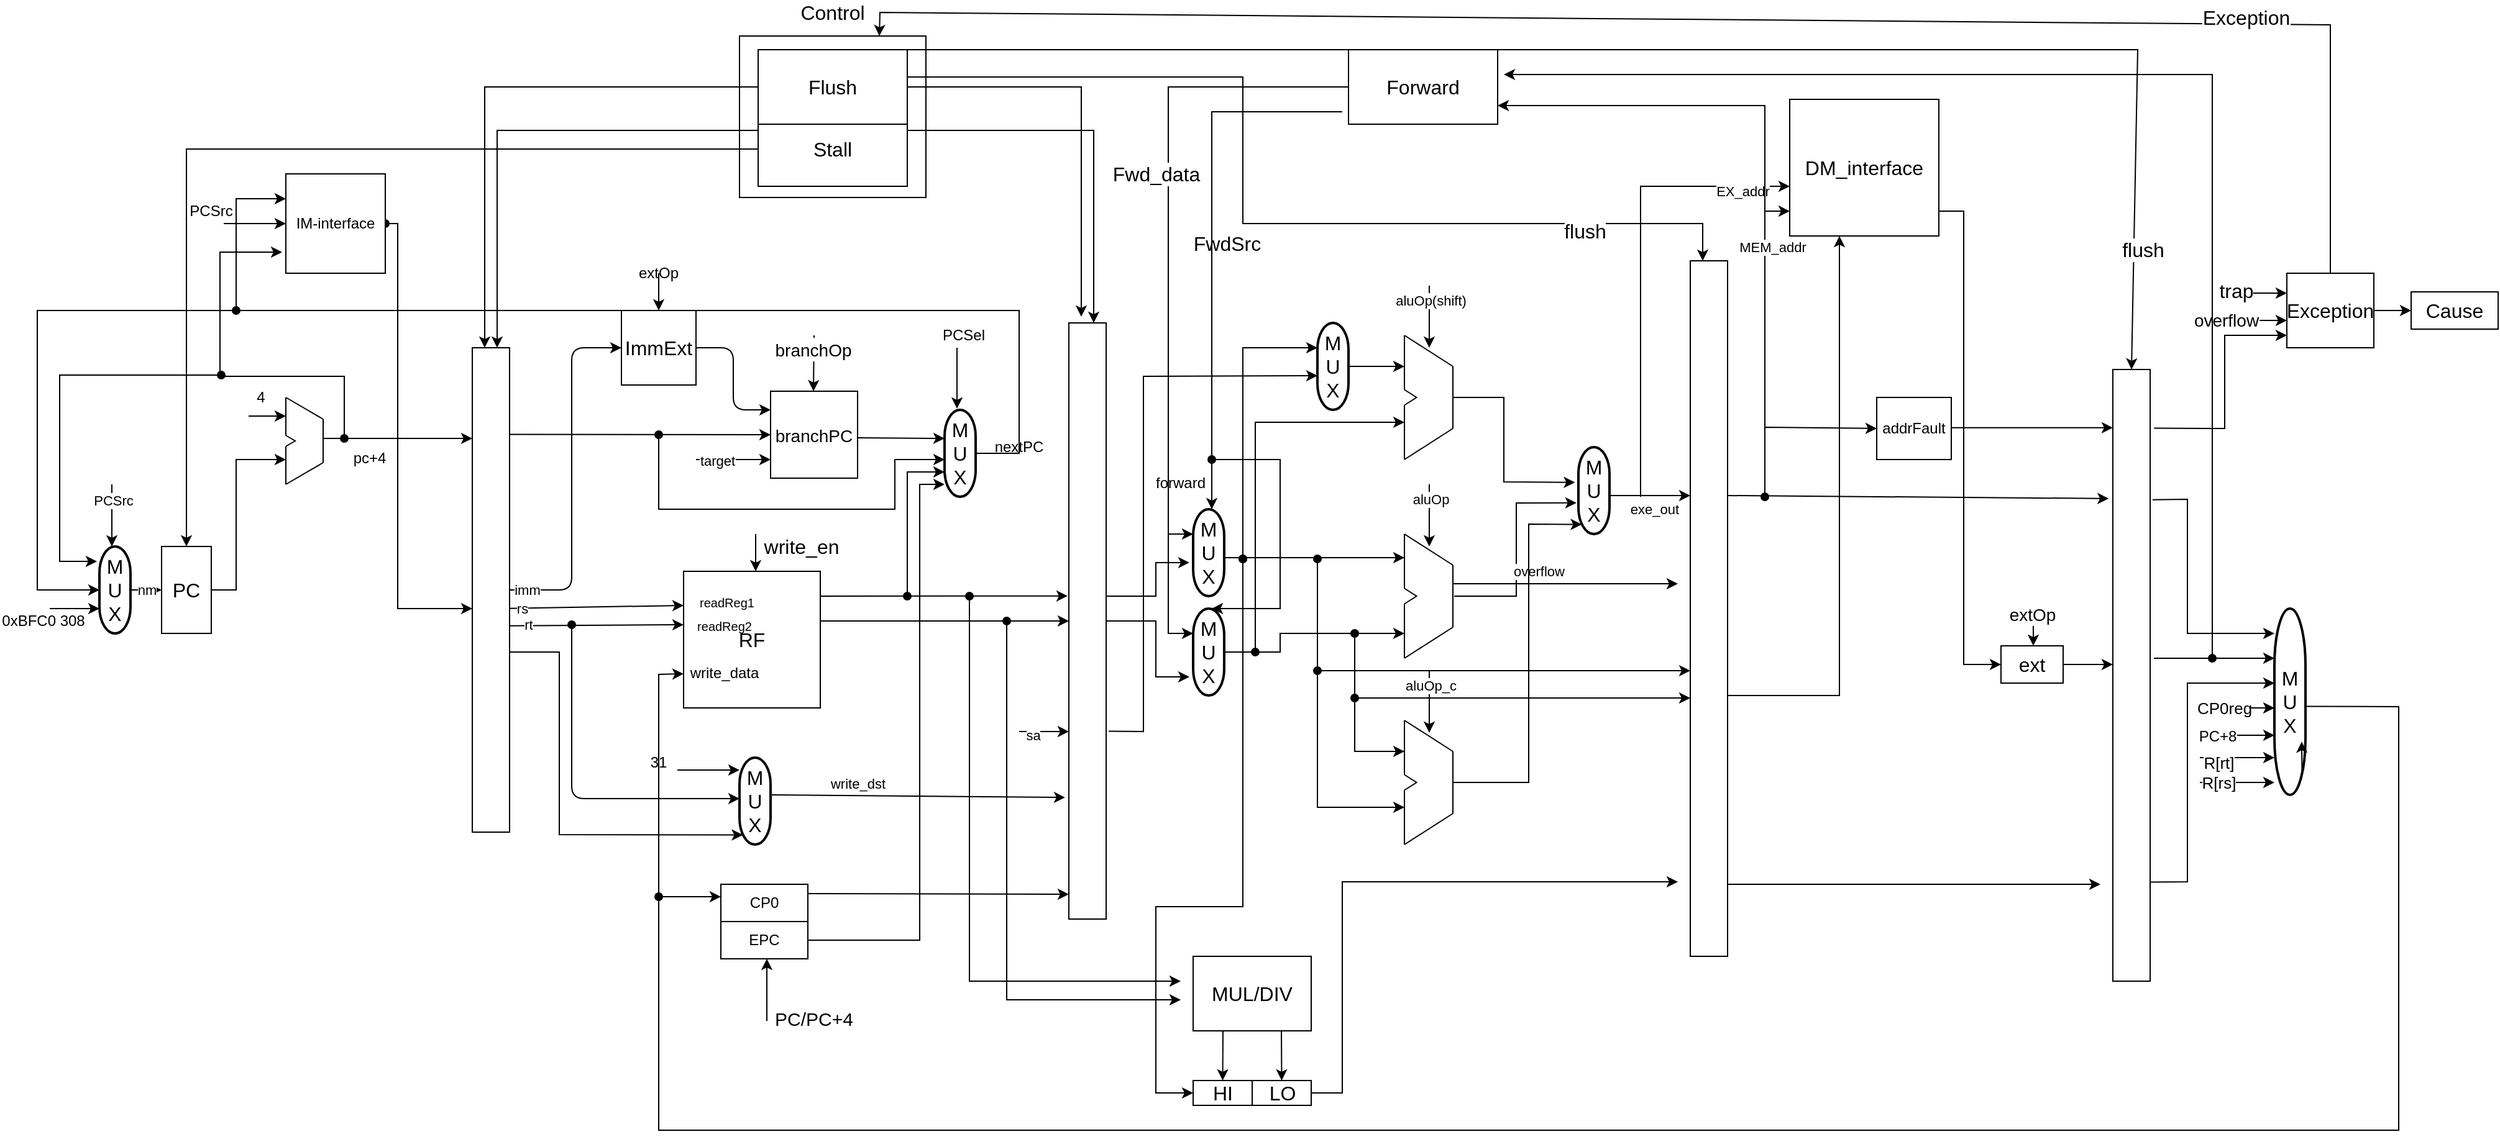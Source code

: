 <mxfile version="13.1.3" type="github"><diagram id="8vDX_a7Ci2wvqL18bH4l" name="Page-1"><mxGraphModel dx="1730" dy="1754" grid="1" gridSize="10" guides="1" tooltips="1" connect="1" arrows="1" fold="1" page="1" pageScale="1" pageWidth="1169" pageHeight="827" math="0" shadow="0"><root><mxCell id="0"/><mxCell id="1" parent="0"/><mxCell id="nXYr4h_FSG1vtac11C3X-287" value="" style="rounded=0;whiteSpace=wrap;html=1;fontSize=16;" vertex="1" parent="1"><mxGeometry x="595" y="-171" width="150" height="130" as="geometry"/></mxCell><mxCell id="nXYr4h_FSG1vtac11C3X-2" value="&lt;font style=&quot;font-size: 16px&quot;&gt;PC&lt;/font&gt;" style="rounded=0;whiteSpace=wrap;html=1;direction=south;" vertex="1" parent="1"><mxGeometry x="130" y="240" width="40" height="70" as="geometry"/></mxCell><mxCell id="nXYr4h_FSG1vtac11C3X-19" style="edgeStyle=orthogonalEdgeStyle;rounded=0;orthogonalLoop=1;jettySize=auto;html=1;exitX=1;exitY=0.5;exitDx=0;exitDy=0;startArrow=oval;startFill=1;" edge="1" parent="1" source="nXYr4h_FSG1vtac11C3X-3" target="nXYr4h_FSG1vtac11C3X-20"><mxGeometry relative="1" as="geometry"><mxPoint x="350" y="275" as="targetPoint"/><Array as="points"><mxPoint x="320" y="-20"/><mxPoint x="320" y="290"/></Array></mxGeometry></mxCell><mxCell id="nXYr4h_FSG1vtac11C3X-3" value="IM-interface" style="whiteSpace=wrap;html=1;aspect=fixed;" vertex="1" parent="1"><mxGeometry x="230" y="-60" width="80" height="80" as="geometry"/></mxCell><mxCell id="nXYr4h_FSG1vtac11C3X-13" value="" style="group" vertex="1" connectable="0" parent="1"><mxGeometry x="230" y="130" width="30" height="80" as="geometry"/></mxCell><mxCell id="nXYr4h_FSG1vtac11C3X-11" value="" style="group" vertex="1" connectable="0" parent="nXYr4h_FSG1vtac11C3X-13"><mxGeometry width="30" height="80" as="geometry"/></mxCell><mxCell id="nXYr4h_FSG1vtac11C3X-12" value="" style="group" vertex="1" connectable="0" parent="nXYr4h_FSG1vtac11C3X-11"><mxGeometry y="-10" width="30" height="70" as="geometry"/></mxCell><mxCell id="nXYr4h_FSG1vtac11C3X-5" value="" style="endArrow=none;html=1;shadow=0;" edge="1" parent="nXYr4h_FSG1vtac11C3X-12"><mxGeometry width="50" height="50" relative="1" as="geometry"><mxPoint x="30" y="52.5" as="sourcePoint"/><mxPoint x="30" y="17.5" as="targetPoint"/></mxGeometry></mxCell><mxCell id="nXYr4h_FSG1vtac11C3X-6" value="" style="endArrow=none;html=1;shadow=0;" edge="1" parent="nXYr4h_FSG1vtac11C3X-12"><mxGeometry width="50" height="50" relative="1" as="geometry"><mxPoint y="70" as="sourcePoint"/><mxPoint x="30" y="52.5" as="targetPoint"/></mxGeometry></mxCell><mxCell id="nXYr4h_FSG1vtac11C3X-7" value="" style="endArrow=none;html=1;shadow=0;" edge="1" parent="nXYr4h_FSG1vtac11C3X-12"><mxGeometry width="50" height="50" relative="1" as="geometry"><mxPoint as="sourcePoint"/><mxPoint x="30" y="17.5" as="targetPoint"/></mxGeometry></mxCell><mxCell id="nXYr4h_FSG1vtac11C3X-8" value="" style="endArrow=none;html=1;shadow=0;" edge="1" parent="nXYr4h_FSG1vtac11C3X-12"><mxGeometry width="50" height="50" relative="1" as="geometry"><mxPoint y="30.625" as="sourcePoint"/><mxPoint as="targetPoint"/></mxGeometry></mxCell><mxCell id="nXYr4h_FSG1vtac11C3X-9" value="" style="endArrow=none;html=1;shadow=0;" edge="1" parent="nXYr4h_FSG1vtac11C3X-12"><mxGeometry width="50" height="50" relative="1" as="geometry"><mxPoint y="39.375" as="sourcePoint"/><mxPoint y="70" as="targetPoint"/></mxGeometry></mxCell><mxCell id="nXYr4h_FSG1vtac11C3X-10" value="" style="endArrow=none;html=1;shadow=0;rounded=0;" edge="1" parent="nXYr4h_FSG1vtac11C3X-12"><mxGeometry width="50" height="50" relative="1" as="geometry"><mxPoint y="39.375" as="sourcePoint"/><mxPoint y="30.625" as="targetPoint"/><Array as="points"><mxPoint x="7.5" y="35"/></Array></mxGeometry></mxCell><mxCell id="nXYr4h_FSG1vtac11C3X-16" value="" style="endArrow=classic;html=1;" edge="1" parent="1"><mxGeometry width="50" height="50" relative="1" as="geometry"><mxPoint x="200" y="135" as="sourcePoint"/><mxPoint x="230" y="135" as="targetPoint"/><Array as="points"/></mxGeometry></mxCell><mxCell id="nXYr4h_FSG1vtac11C3X-18" value="4" style="text;html=1;strokeColor=none;fillColor=none;align=center;verticalAlign=middle;whiteSpace=wrap;rounded=0;" vertex="1" parent="1"><mxGeometry x="190" y="110" width="40" height="20" as="geometry"/></mxCell><mxCell id="nXYr4h_FSG1vtac11C3X-20" value="" style="rounded=0;whiteSpace=wrap;html=1;" vertex="1" parent="1"><mxGeometry x="380" y="80" width="30" height="390" as="geometry"/></mxCell><mxCell id="nXYr4h_FSG1vtac11C3X-21" value="" style="endArrow=classic;html=1;" edge="1" parent="1"><mxGeometry width="50" height="50" relative="1" as="geometry"><mxPoint x="260" y="153" as="sourcePoint"/><mxPoint x="380" y="153" as="targetPoint"/></mxGeometry></mxCell><mxCell id="nXYr4h_FSG1vtac11C3X-22" value="pc+4" style="text;html=1;align=center;verticalAlign=middle;resizable=0;points=[];autosize=1;" vertex="1" parent="1"><mxGeometry x="277" y="159" width="40" height="20" as="geometry"/></mxCell><mxCell id="nXYr4h_FSG1vtac11C3X-25" value="" style="endArrow=classic;html=1;exitX=0.5;exitY=0;exitDx=0;exitDy=0;rounded=0;" edge="1" parent="1" source="nXYr4h_FSG1vtac11C3X-2"><mxGeometry width="50" height="50" relative="1" as="geometry"><mxPoint x="180" y="220" as="sourcePoint"/><mxPoint x="230" y="170" as="targetPoint"/><Array as="points"><mxPoint x="190" y="275"/><mxPoint x="190" y="170"/></Array></mxGeometry></mxCell><mxCell id="nXYr4h_FSG1vtac11C3X-26" value="" style="endArrow=classic;html=1;rounded=0;startArrow=oval;startFill=1;" edge="1" parent="1"><mxGeometry width="50" height="50" relative="1" as="geometry"><mxPoint x="277" y="153" as="sourcePoint"/><mxPoint x="227" y="3" as="targetPoint"/><Array as="points"><mxPoint x="277" y="103"/><mxPoint x="177" y="103"/><mxPoint x="177" y="3"/></Array></mxGeometry></mxCell><mxCell id="nXYr4h_FSG1vtac11C3X-27" value="ImmExt" style="rounded=0;whiteSpace=wrap;html=1;fontSize=16;rotation=0;" vertex="1" parent="1"><mxGeometry x="500" y="50" width="60" height="60" as="geometry"/></mxCell><mxCell id="nXYr4h_FSG1vtac11C3X-28" value="" style="endArrow=classic;html=1;exitX=1;exitY=0.5;exitDx=0;exitDy=0;" edge="1" parent="1" source="nXYr4h_FSG1vtac11C3X-20"><mxGeometry width="50" height="50" relative="1" as="geometry"><mxPoint x="450" y="130" as="sourcePoint"/><mxPoint x="500" y="80" as="targetPoint"/><Array as="points"><mxPoint x="460" y="275"/><mxPoint x="460" y="80"/></Array></mxGeometry></mxCell><mxCell id="nXYr4h_FSG1vtac11C3X-30" value="imm" style="edgeLabel;html=1;align=center;verticalAlign=middle;resizable=0;points=[];" vertex="1" connectable="0" parent="nXYr4h_FSG1vtac11C3X-28"><mxGeometry x="-0.902" relative="1" as="geometry"><mxPoint as="offset"/></mxGeometry></mxCell><mxCell id="nXYr4h_FSG1vtac11C3X-31" value="" style="endArrow=classic;html=1;" edge="1" parent="1"><mxGeometry width="50" height="50" relative="1" as="geometry"><mxPoint x="530" y="20" as="sourcePoint"/><mxPoint x="530" y="50" as="targetPoint"/></mxGeometry></mxCell><mxCell id="nXYr4h_FSG1vtac11C3X-32" value="extOp" style="text;html=1;strokeColor=none;fillColor=none;align=center;verticalAlign=middle;whiteSpace=wrap;rounded=0;" vertex="1" parent="1"><mxGeometry x="510" y="10" width="40" height="20" as="geometry"/></mxCell><mxCell id="nXYr4h_FSG1vtac11C3X-46" value="" style="group" vertex="1" connectable="0" parent="1"><mxGeometry x="550" y="230" width="115" height="140" as="geometry"/></mxCell><mxCell id="nXYr4h_FSG1vtac11C3X-40" value="RF" style="whiteSpace=wrap;html=1;aspect=fixed;fontSize=16;" vertex="1" parent="nXYr4h_FSG1vtac11C3X-46"><mxGeometry y="30" width="110" height="110" as="geometry"/></mxCell><mxCell id="nXYr4h_FSG1vtac11C3X-41" value="readReg1" style="text;html=1;strokeColor=none;fillColor=none;align=center;verticalAlign=middle;whiteSpace=wrap;rounded=0;fontSize=10;" vertex="1" parent="nXYr4h_FSG1vtac11C3X-46"><mxGeometry x="10" y="50" width="50" height="10" as="geometry"/></mxCell><mxCell id="nXYr4h_FSG1vtac11C3X-42" value="&lt;div&gt;readReg2&lt;/div&gt;" style="text;html=1;strokeColor=none;fillColor=none;align=center;verticalAlign=middle;whiteSpace=wrap;rounded=0;fontSize=10;" vertex="1" parent="nXYr4h_FSG1vtac11C3X-46"><mxGeometry x="13" y="64" width="40" height="20" as="geometry"/></mxCell><mxCell id="nXYr4h_FSG1vtac11C3X-43" value="" style="endArrow=classic;html=1;shadow=0;fontSize=16;" edge="1" parent="nXYr4h_FSG1vtac11C3X-46"><mxGeometry width="50" height="50" relative="1" as="geometry"><mxPoint x="58" as="sourcePoint"/><mxPoint x="58" y="30" as="targetPoint"/></mxGeometry></mxCell><mxCell id="nXYr4h_FSG1vtac11C3X-44" value="write_en" style="text;html=1;strokeColor=none;fillColor=none;align=center;verticalAlign=middle;whiteSpace=wrap;rounded=0;fontSize=16;" vertex="1" parent="nXYr4h_FSG1vtac11C3X-46"><mxGeometry x="75" width="40" height="20" as="geometry"/></mxCell><mxCell id="nXYr4h_FSG1vtac11C3X-45" value="&lt;font style=&quot;font-size: 12px&quot;&gt;write_data&lt;/font&gt;" style="text;html=1;strokeColor=none;fillColor=none;align=center;verticalAlign=middle;whiteSpace=wrap;rounded=0;fontSize=16;" vertex="1" parent="nXYr4h_FSG1vtac11C3X-46"><mxGeometry x="13" y="100" width="40" height="20" as="geometry"/></mxCell><mxCell id="nXYr4h_FSG1vtac11C3X-48" value="" style="endArrow=classic;html=1;exitX=1;exitY=0.538;exitDx=0;exitDy=0;exitPerimeter=0;entryX=0;entryY=0.25;entryDx=0;entryDy=0;" edge="1" parent="1" source="nXYr4h_FSG1vtac11C3X-20" target="nXYr4h_FSG1vtac11C3X-40"><mxGeometry width="50" height="50" relative="1" as="geometry"><mxPoint x="500" y="330" as="sourcePoint"/><mxPoint x="550" y="280" as="targetPoint"/></mxGeometry></mxCell><mxCell id="nXYr4h_FSG1vtac11C3X-49" value="rs" style="edgeLabel;html=1;align=center;verticalAlign=middle;resizable=0;points=[];" vertex="1" connectable="0" parent="nXYr4h_FSG1vtac11C3X-48"><mxGeometry x="-0.6" y="1" relative="1" as="geometry"><mxPoint x="-17.98" y="1.64" as="offset"/></mxGeometry></mxCell><mxCell id="nXYr4h_FSG1vtac11C3X-50" value="" style="endArrow=classic;html=1;exitX=1;exitY=0.574;exitDx=0;exitDy=0;exitPerimeter=0;entryX=0;entryY=0.391;entryDx=0;entryDy=0;entryPerimeter=0;" edge="1" parent="1" source="nXYr4h_FSG1vtac11C3X-20" target="nXYr4h_FSG1vtac11C3X-40"><mxGeometry width="50" height="50" relative="1" as="geometry"><mxPoint x="410" y="300" as="sourcePoint"/><mxPoint x="550" y="300" as="targetPoint"/></mxGeometry></mxCell><mxCell id="nXYr4h_FSG1vtac11C3X-51" value="rt" style="edgeLabel;html=1;align=center;verticalAlign=middle;resizable=0;points=[];" vertex="1" connectable="0" parent="nXYr4h_FSG1vtac11C3X-50"><mxGeometry x="-0.786" y="1" relative="1" as="geometry"><mxPoint as="offset"/></mxGeometry></mxCell><mxCell id="nXYr4h_FSG1vtac11C3X-52" value="" style="endArrow=classic;html=1;entryX=0.89;entryY=0.89;entryDx=0;entryDy=0;entryPerimeter=0;rounded=0;" edge="1" parent="1" target="nXYr4h_FSG1vtac11C3X-53"><mxGeometry width="50" height="50" relative="1" as="geometry"><mxPoint x="410" y="325" as="sourcePoint"/><mxPoint x="550" y="420" as="targetPoint"/><Array as="points"><mxPoint x="450" y="325"/><mxPoint x="450" y="472"/></Array></mxGeometry></mxCell><mxCell id="nXYr4h_FSG1vtac11C3X-53" value="&lt;div&gt;M&lt;/div&gt;&lt;div&gt;U&lt;/div&gt;&lt;div&gt;X&lt;/div&gt;" style="strokeWidth=2;html=1;shape=mxgraph.flowchart.terminator;whiteSpace=wrap;fontSize=16;direction=south;" vertex="1" parent="1"><mxGeometry x="595" y="410" width="25" height="70" as="geometry"/></mxCell><mxCell id="nXYr4h_FSG1vtac11C3X-54" value="" style="endArrow=classic;html=1;startArrow=oval;startFill=1;" edge="1" parent="1"><mxGeometry width="50" height="50" relative="1" as="geometry"><mxPoint x="460" y="303" as="sourcePoint"/><mxPoint x="595" y="443" as="targetPoint"/><Array as="points"><mxPoint x="460" y="443"/></Array></mxGeometry></mxCell><mxCell id="nXYr4h_FSG1vtac11C3X-55" value="" style="endArrow=classic;html=1;" edge="1" parent="1"><mxGeometry width="50" height="50" relative="1" as="geometry"><mxPoint x="545" y="420" as="sourcePoint"/><mxPoint x="595" y="420" as="targetPoint"/></mxGeometry></mxCell><mxCell id="nXYr4h_FSG1vtac11C3X-56" value="31" style="text;html=1;strokeColor=none;fillColor=none;align=center;verticalAlign=middle;whiteSpace=wrap;rounded=0;" vertex="1" parent="1"><mxGeometry x="510" y="404" width="40" height="20" as="geometry"/></mxCell><mxCell id="nXYr4h_FSG1vtac11C3X-57" value="" style="endArrow=classic;html=1;entryX=-0.1;entryY=0.796;entryDx=0;entryDy=0;entryPerimeter=0;" edge="1" parent="1" target="nXYr4h_FSG1vtac11C3X-88"><mxGeometry width="50" height="50" relative="1" as="geometry"><mxPoint x="620" y="440" as="sourcePoint"/><mxPoint x="720" y="440" as="targetPoint"/></mxGeometry></mxCell><mxCell id="nXYr4h_FSG1vtac11C3X-58" value="&lt;div&gt;write_dst&lt;/div&gt;" style="edgeLabel;html=1;align=center;verticalAlign=middle;resizable=0;points=[];" vertex="1" connectable="0" parent="nXYr4h_FSG1vtac11C3X-57"><mxGeometry x="-0.56" y="-4" relative="1" as="geometry"><mxPoint x="18" y="-14" as="offset"/></mxGeometry></mxCell><mxCell id="nXYr4h_FSG1vtac11C3X-67" value="" style="group" vertex="1" connectable="0" parent="1"><mxGeometry x="620" y="70" width="70" height="115" as="geometry"/></mxCell><mxCell id="nXYr4h_FSG1vtac11C3X-64" value="&lt;font style=&quot;font-size: 14px&quot;&gt;branchPC&lt;/font&gt;" style="rounded=0;whiteSpace=wrap;html=1;fontSize=16;" vertex="1" parent="nXYr4h_FSG1vtac11C3X-67"><mxGeometry y="45" width="70" height="70" as="geometry"/></mxCell><mxCell id="nXYr4h_FSG1vtac11C3X-65" value="" style="endArrow=classic;html=1;shadow=0;fontSize=16;" edge="1" parent="nXYr4h_FSG1vtac11C3X-67"><mxGeometry width="50" height="50" relative="1" as="geometry"><mxPoint x="35.0" as="sourcePoint"/><mxPoint x="34.5" y="45" as="targetPoint"/></mxGeometry></mxCell><mxCell id="nXYr4h_FSG1vtac11C3X-66" value="&lt;font style=&quot;font-size: 14px&quot;&gt;branchOp&lt;/font&gt;" style="edgeLabel;html=1;align=center;verticalAlign=middle;resizable=0;points=[];fontSize=16;" vertex="1" connectable="0" parent="nXYr4h_FSG1vtac11C3X-65"><mxGeometry x="-0.511" y="-1" relative="1" as="geometry"><mxPoint as="offset"/></mxGeometry></mxCell><mxCell id="nXYr4h_FSG1vtac11C3X-68" value="" style="endArrow=classic;html=1;exitX=1;exitY=0.5;exitDx=0;exitDy=0;" edge="1" parent="1" source="nXYr4h_FSG1vtac11C3X-27"><mxGeometry width="50" height="50" relative="1" as="geometry"><mxPoint x="570" y="180" as="sourcePoint"/><mxPoint x="620" y="130" as="targetPoint"/><Array as="points"><mxPoint x="590" y="80"/><mxPoint x="590" y="130"/></Array></mxGeometry></mxCell><mxCell id="nXYr4h_FSG1vtac11C3X-69" value="" style="endArrow=classic;html=1;exitX=1;exitY=0.179;exitDx=0;exitDy=0;exitPerimeter=0;" edge="1" parent="1" source="nXYr4h_FSG1vtac11C3X-20"><mxGeometry width="50" height="50" relative="1" as="geometry"><mxPoint x="570" y="194" as="sourcePoint"/><mxPoint x="620" y="150" as="targetPoint"/></mxGeometry></mxCell><mxCell id="nXYr4h_FSG1vtac11C3X-71" value="" style="endArrow=classic;html=1;entryX=-0.033;entryY=0.458;entryDx=0;entryDy=0;entryPerimeter=0;" edge="1" parent="1" target="nXYr4h_FSG1vtac11C3X-88"><mxGeometry width="50" height="50" relative="1" as="geometry"><mxPoint x="660" y="280" as="sourcePoint"/><mxPoint x="810" y="280" as="targetPoint"/></mxGeometry></mxCell><mxCell id="nXYr4h_FSG1vtac11C3X-72" value="" style="endArrow=classic;html=1;entryX=0;entryY=0.5;entryDx=0;entryDy=0;" edge="1" parent="1" target="nXYr4h_FSG1vtac11C3X-88"><mxGeometry width="50" height="50" relative="1" as="geometry"><mxPoint x="660" y="300" as="sourcePoint"/><mxPoint x="810" y="300" as="targetPoint"/></mxGeometry></mxCell><mxCell id="nXYr4h_FSG1vtac11C3X-74" value="" style="endArrow=classic;html=1;" edge="1" parent="1"><mxGeometry width="50" height="50" relative="1" as="geometry"><mxPoint x="690" y="152.5" as="sourcePoint"/><mxPoint x="760" y="153" as="targetPoint"/></mxGeometry></mxCell><mxCell id="nXYr4h_FSG1vtac11C3X-76" value="" style="endArrow=classic;html=1;" edge="1" parent="1"><mxGeometry width="50" height="50" relative="1" as="geometry"><mxPoint x="560" y="170" as="sourcePoint"/><mxPoint x="620" y="170" as="targetPoint"/></mxGeometry></mxCell><mxCell id="nXYr4h_FSG1vtac11C3X-77" value="&lt;div&gt;target&lt;/div&gt;" style="edgeLabel;html=1;align=center;verticalAlign=middle;resizable=0;points=[];" vertex="1" connectable="0" parent="nXYr4h_FSG1vtac11C3X-76"><mxGeometry x="-0.433" y="-1" relative="1" as="geometry"><mxPoint as="offset"/></mxGeometry></mxCell><mxCell id="nXYr4h_FSG1vtac11C3X-78" value="&lt;div&gt;M&lt;/div&gt;&lt;div&gt;U&lt;/div&gt;&lt;div&gt;X&lt;/div&gt;" style="strokeWidth=2;html=1;shape=mxgraph.flowchart.terminator;whiteSpace=wrap;fontSize=16;direction=south;" vertex="1" parent="1"><mxGeometry x="760" y="130" width="25" height="70" as="geometry"/></mxCell><mxCell id="nXYr4h_FSG1vtac11C3X-79" value="" style="endArrow=classic;html=1;startArrow=oval;startFill=1;strokeColor=#000000;rounded=0;" edge="1" parent="1"><mxGeometry width="50" height="50" relative="1" as="geometry"><mxPoint x="530" y="150" as="sourcePoint"/><mxPoint x="760" y="170" as="targetPoint"/><Array as="points"><mxPoint x="530" y="210"/><mxPoint x="720" y="210"/><mxPoint x="720" y="170"/></Array></mxGeometry></mxCell><mxCell id="nXYr4h_FSG1vtac11C3X-80" value="" style="endArrow=classic;html=1;strokeColor=#000000;rounded=0;startArrow=oval;startFill=1;" edge="1" parent="1"><mxGeometry width="50" height="50" relative="1" as="geometry"><mxPoint x="730" y="280" as="sourcePoint"/><mxPoint x="760" y="180" as="targetPoint"/><Array as="points"><mxPoint x="730" y="180"/></Array></mxGeometry></mxCell><mxCell id="nXYr4h_FSG1vtac11C3X-81" value="&lt;div&gt;CP0&lt;/div&gt;" style="rounded=0;whiteSpace=wrap;html=1;" vertex="1" parent="1"><mxGeometry x="580" y="512" width="70" height="30" as="geometry"/></mxCell><mxCell id="nXYr4h_FSG1vtac11C3X-82" value="EPC" style="rounded=0;whiteSpace=wrap;html=1;" vertex="1" parent="1"><mxGeometry x="580" y="542" width="70" height="30" as="geometry"/></mxCell><mxCell id="nXYr4h_FSG1vtac11C3X-83" value="" style="endArrow=classic;html=1;strokeColor=#000000;exitX=1;exitY=0.5;exitDx=0;exitDy=0;startArrow=none;startFill=0;rounded=0;" edge="1" parent="1" source="nXYr4h_FSG1vtac11C3X-82"><mxGeometry width="50" height="50" relative="1" as="geometry"><mxPoint x="710" y="240" as="sourcePoint"/><mxPoint x="760" y="190" as="targetPoint"/><Array as="points"><mxPoint x="740" y="557"/><mxPoint x="740" y="190"/></Array></mxGeometry></mxCell><mxCell id="nXYr4h_FSG1vtac11C3X-85" value="" style="endArrow=classic;html=1;strokeColor=#000000;" edge="1" parent="1"><mxGeometry width="50" height="50" relative="1" as="geometry"><mxPoint x="770" y="80" as="sourcePoint"/><mxPoint x="770" y="129" as="targetPoint"/></mxGeometry></mxCell><mxCell id="nXYr4h_FSG1vtac11C3X-86" value="PCSel" style="text;html=1;align=center;verticalAlign=middle;resizable=0;points=[];autosize=1;" vertex="1" parent="1"><mxGeometry x="750" y="60" width="50" height="20" as="geometry"/></mxCell><mxCell id="nXYr4h_FSG1vtac11C3X-87" value="nextPC" style="text;html=1;strokeColor=none;fillColor=none;align=center;verticalAlign=middle;whiteSpace=wrap;rounded=0;" vertex="1" parent="1"><mxGeometry x="800" y="150" width="40" height="20" as="geometry"/></mxCell><mxCell id="nXYr4h_FSG1vtac11C3X-88" value="" style="rounded=0;whiteSpace=wrap;html=1;" vertex="1" parent="1"><mxGeometry x="860" y="60" width="30" height="480" as="geometry"/></mxCell><mxCell id="nXYr4h_FSG1vtac11C3X-91" value="" style="endArrow=classic;html=1;strokeColor=#000000;entryX=0;entryY=0.5;entryDx=0;entryDy=0;" edge="1" parent="1" target="nXYr4h_FSG1vtac11C3X-3"><mxGeometry width="50" height="50" relative="1" as="geometry"><mxPoint x="180" y="-20" as="sourcePoint"/><mxPoint x="150" y="-26" as="targetPoint"/></mxGeometry></mxCell><mxCell id="nXYr4h_FSG1vtac11C3X-93" value="PCSrc" style="text;html=1;strokeColor=none;fillColor=none;align=center;verticalAlign=middle;whiteSpace=wrap;rounded=0;" vertex="1" parent="1"><mxGeometry x="150" y="-40" width="40" height="20" as="geometry"/></mxCell><mxCell id="nXYr4h_FSG1vtac11C3X-97" value="" style="endArrow=classic;html=1;strokeColor=#000000;entryX=0;entryY=0.25;entryDx=0;entryDy=0;startArrow=none;startFill=0;rounded=0;exitX=0.5;exitY=0;exitDx=0;exitDy=0;exitPerimeter=0;" edge="1" parent="1" source="nXYr4h_FSG1vtac11C3X-78" target="nXYr4h_FSG1vtac11C3X-3"><mxGeometry width="50" height="50" relative="1" as="geometry"><mxPoint x="820" y="170" as="sourcePoint"/><mxPoint x="870" y="120" as="targetPoint"/><Array as="points"><mxPoint x="820" y="165"/><mxPoint x="820" y="50"/><mxPoint x="190" y="50"/><mxPoint x="190" y="-40"/></Array></mxGeometry></mxCell><mxCell id="nXYr4h_FSG1vtac11C3X-103" value="&lt;div&gt;M&lt;/div&gt;&lt;div&gt;U&lt;/div&gt;&lt;div&gt;X&lt;/div&gt;" style="strokeWidth=2;html=1;shape=mxgraph.flowchart.terminator;whiteSpace=wrap;fontSize=16;direction=south;" vertex="1" parent="1"><mxGeometry x="80" y="240" width="25" height="70" as="geometry"/></mxCell><mxCell id="nXYr4h_FSG1vtac11C3X-104" value="nm" style="endArrow=classic;html=1;strokeColor=#000000;exitX=0.5;exitY=0;exitDx=0;exitDy=0;exitPerimeter=0;" edge="1" parent="1" source="nXYr4h_FSG1vtac11C3X-103"><mxGeometry width="50" height="50" relative="1" as="geometry"><mxPoint x="80" y="325" as="sourcePoint"/><mxPoint x="130" y="275" as="targetPoint"/></mxGeometry></mxCell><mxCell id="nXYr4h_FSG1vtac11C3X-105" value="" style="endArrow=classic;html=1;strokeColor=#000000;startArrow=oval;startFill=1;rounded=0;" edge="1" parent="1"><mxGeometry width="50" height="50" relative="1" as="geometry"><mxPoint x="178" y="102" as="sourcePoint"/><mxPoint x="78" y="252" as="targetPoint"/><Array as="points"><mxPoint x="48" y="102"/><mxPoint x="48" y="252"/></Array></mxGeometry></mxCell><mxCell id="nXYr4h_FSG1vtac11C3X-106" value="" style="endArrow=classic;html=1;strokeColor=#000000;startArrow=oval;startFill=1;rounded=0;" edge="1" parent="1"><mxGeometry width="50" height="50" relative="1" as="geometry"><mxPoint x="190" y="50" as="sourcePoint"/><mxPoint x="80" y="275" as="targetPoint"/><Array as="points"><mxPoint x="30" y="50"/><mxPoint x="30" y="275"/></Array></mxGeometry></mxCell><mxCell id="nXYr4h_FSG1vtac11C3X-107" value="" style="endArrow=classic;html=1;strokeColor=#000000;" edge="1" parent="1"><mxGeometry width="50" height="50" relative="1" as="geometry"><mxPoint x="40" y="290" as="sourcePoint"/><mxPoint x="80" y="290" as="targetPoint"/></mxGeometry></mxCell><mxCell id="nXYr4h_FSG1vtac11C3X-108" value="0xBFC0 308" style="text;html=1;strokeColor=none;fillColor=none;align=center;verticalAlign=middle;whiteSpace=wrap;rounded=0;" vertex="1" parent="1"><mxGeometry y="290" width="70" height="20" as="geometry"/></mxCell><mxCell id="nXYr4h_FSG1vtac11C3X-117" value="" style="endArrow=classic;html=1;strokeColor=#000000;entryX=0.614;entryY=1.12;entryDx=0;entryDy=0;entryPerimeter=0;rounded=0;" edge="1" parent="1" target="nXYr4h_FSG1vtac11C3X-120"><mxGeometry width="50" height="50" relative="1" as="geometry"><mxPoint x="890" y="280" as="sourcePoint"/><mxPoint x="950" y="280" as="targetPoint"/><Array as="points"><mxPoint x="930" y="280"/><mxPoint x="930" y="253"/></Array></mxGeometry></mxCell><mxCell id="nXYr4h_FSG1vtac11C3X-118" value="" style="endArrow=classic;html=1;strokeColor=#000000;entryX=0.786;entryY=1.12;entryDx=0;entryDy=0;entryPerimeter=0;rounded=0;" edge="1" parent="1" target="nXYr4h_FSG1vtac11C3X-121"><mxGeometry width="50" height="50" relative="1" as="geometry"><mxPoint x="890" y="300" as="sourcePoint"/><mxPoint x="950" y="300" as="targetPoint"/><Array as="points"><mxPoint x="930" y="300"/><mxPoint x="930" y="345"/></Array></mxGeometry></mxCell><mxCell id="nXYr4h_FSG1vtac11C3X-119" value="" style="endArrow=classic;html=1;strokeColor=#000000;exitX=1;exitY=0.25;exitDx=0;exitDy=0;" edge="1" parent="1" source="nXYr4h_FSG1vtac11C3X-81"><mxGeometry width="50" height="50" relative="1" as="geometry"><mxPoint x="810" y="570" as="sourcePoint"/><mxPoint x="860" y="520" as="targetPoint"/></mxGeometry></mxCell><mxCell id="nXYr4h_FSG1vtac11C3X-120" value="&lt;div&gt;M&lt;/div&gt;&lt;div&gt;U&lt;/div&gt;&lt;div&gt;X&lt;/div&gt;" style="strokeWidth=2;html=1;shape=mxgraph.flowchart.terminator;whiteSpace=wrap;fontSize=16;direction=south;" vertex="1" parent="1"><mxGeometry x="960" y="210" width="25" height="70" as="geometry"/></mxCell><mxCell id="nXYr4h_FSG1vtac11C3X-121" value="&lt;div&gt;M&lt;/div&gt;&lt;div&gt;U&lt;/div&gt;&lt;div&gt;X&lt;/div&gt;" style="strokeWidth=2;html=1;shape=mxgraph.flowchart.terminator;whiteSpace=wrap;fontSize=16;direction=south;" vertex="1" parent="1"><mxGeometry x="960" y="290" width="25" height="70" as="geometry"/></mxCell><mxCell id="nXYr4h_FSG1vtac11C3X-122" value="" style="endArrow=classic;html=1;strokeColor=#000000;rounded=0;exitX=0;exitY=0.5;exitDx=0;exitDy=0;" edge="1" parent="1" source="nXYr4h_FSG1vtac11C3X-273"><mxGeometry width="50" height="50" relative="1" as="geometry"><mxPoint x="940" y="-70" as="sourcePoint"/><mxPoint x="960" y="230" as="targetPoint"/><Array as="points"><mxPoint x="940" y="-130"/><mxPoint x="940" y="230"/></Array></mxGeometry></mxCell><mxCell id="nXYr4h_FSG1vtac11C3X-281" value="Fwd_data" style="edgeLabel;html=1;align=center;verticalAlign=middle;resizable=0;points=[];fontSize=16;" vertex="1" connectable="0" parent="nXYr4h_FSG1vtac11C3X-122"><mxGeometry x="-0.467" y="76" relative="1" as="geometry"><mxPoint x="-15" y="-6" as="offset"/></mxGeometry></mxCell><mxCell id="nXYr4h_FSG1vtac11C3X-123" value="forward" style="text;html=1;strokeColor=none;fillColor=none;align=center;verticalAlign=middle;whiteSpace=wrap;rounded=0;" vertex="1" parent="1"><mxGeometry x="930" y="179" width="40" height="20" as="geometry"/></mxCell><mxCell id="nXYr4h_FSG1vtac11C3X-126" value="" style="endArrow=classic;html=1;strokeColor=#000000;rounded=0;" edge="1" parent="1"><mxGeometry width="50" height="50" relative="1" as="geometry"><mxPoint x="940" y="230" as="sourcePoint"/><mxPoint x="960" y="310" as="targetPoint"/><Array as="points"><mxPoint x="940" y="310"/></Array></mxGeometry></mxCell><mxCell id="nXYr4h_FSG1vtac11C3X-127" value="" style="endArrow=classic;html=1;strokeColor=#000000;" edge="1" parent="1"><mxGeometry width="50" height="50" relative="1" as="geometry"><mxPoint x="985" y="249" as="sourcePoint"/><mxPoint x="1130" y="249" as="targetPoint"/></mxGeometry></mxCell><mxCell id="nXYr4h_FSG1vtac11C3X-128" value="" style="endArrow=classic;html=1;strokeColor=#000000;rounded=0;" edge="1" parent="1"><mxGeometry width="50" height="50" relative="1" as="geometry"><mxPoint x="985" y="325" as="sourcePoint"/><mxPoint x="1130" y="310" as="targetPoint"/><Array as="points"><mxPoint x="1030" y="325"/><mxPoint x="1030" y="310"/></Array></mxGeometry></mxCell><mxCell id="nXYr4h_FSG1vtac11C3X-129" value="&lt;div&gt;M&lt;/div&gt;&lt;div&gt;U&lt;/div&gt;&lt;div&gt;X&lt;/div&gt;" style="strokeWidth=2;html=1;shape=mxgraph.flowchart.terminator;whiteSpace=wrap;fontSize=16;direction=south;" vertex="1" parent="1"><mxGeometry x="1060" y="60" width="25" height="70" as="geometry"/></mxCell><mxCell id="nXYr4h_FSG1vtac11C3X-130" value="" style="endArrow=classic;html=1;strokeColor=#000000;rounded=0;startArrow=oval;startFill=1;" edge="1" parent="1"><mxGeometry width="50" height="50" relative="1" as="geometry"><mxPoint x="1000" y="250" as="sourcePoint"/><mxPoint x="1060" y="80" as="targetPoint"/><Array as="points"><mxPoint x="1000" y="80"/></Array></mxGeometry></mxCell><mxCell id="nXYr4h_FSG1vtac11C3X-131" value="" style="endArrow=classic;html=1;strokeColor=#000000;exitX=1.067;exitY=0.685;exitDx=0;exitDy=0;exitPerimeter=0;rounded=0;" edge="1" parent="1" source="nXYr4h_FSG1vtac11C3X-88"><mxGeometry width="50" height="50" relative="1" as="geometry"><mxPoint x="1010" y="152.5" as="sourcePoint"/><mxPoint x="1060" y="102.5" as="targetPoint"/><Array as="points"><mxPoint x="920" y="389"/><mxPoint x="920" y="103"/></Array></mxGeometry></mxCell><mxCell id="nXYr4h_FSG1vtac11C3X-132" value="" style="endArrow=classic;html=1;strokeColor=#000000;" edge="1" parent="1"><mxGeometry width="50" height="50" relative="1" as="geometry"><mxPoint x="820" y="389" as="sourcePoint"/><mxPoint x="860" y="389" as="targetPoint"/></mxGeometry></mxCell><mxCell id="nXYr4h_FSG1vtac11C3X-133" value="&lt;div&gt;sa&lt;/div&gt;" style="edgeLabel;html=1;align=center;verticalAlign=middle;resizable=0;points=[];" vertex="1" connectable="0" parent="nXYr4h_FSG1vtac11C3X-132"><mxGeometry x="-0.45" y="-3" relative="1" as="geometry"><mxPoint as="offset"/></mxGeometry></mxCell><mxCell id="nXYr4h_FSG1vtac11C3X-134" value="" style="endArrow=classic;html=1;strokeColor=#000000;" edge="1" parent="1"><mxGeometry width="50" height="50" relative="1" as="geometry"><mxPoint x="1085" y="95" as="sourcePoint"/><mxPoint x="1130" y="95" as="targetPoint"/></mxGeometry></mxCell><mxCell id="nXYr4h_FSG1vtac11C3X-135" value="" style="endArrow=classic;html=1;strokeColor=#000000;rounded=0;startArrow=oval;startFill=1;" edge="1" parent="1"><mxGeometry width="50" height="50" relative="1" as="geometry"><mxPoint x="1010" y="325" as="sourcePoint"/><mxPoint x="1130" y="140" as="targetPoint"/><Array as="points"><mxPoint x="1010" y="140"/></Array></mxGeometry></mxCell><mxCell id="nXYr4h_FSG1vtac11C3X-145" value="" style="group" vertex="1" connectable="0" parent="1"><mxGeometry x="1130" y="70" width="39" height="100" as="geometry"/></mxCell><mxCell id="nXYr4h_FSG1vtac11C3X-144" value="" style="group" vertex="1" connectable="0" parent="nXYr4h_FSG1vtac11C3X-145"><mxGeometry width="39" height="100" as="geometry"/></mxCell><mxCell id="nXYr4h_FSG1vtac11C3X-143" value="" style="group" vertex="1" connectable="0" parent="nXYr4h_FSG1vtac11C3X-144"><mxGeometry width="39" height="100" as="geometry"/></mxCell><mxCell id="nXYr4h_FSG1vtac11C3X-136" value="" style="endArrow=none;html=1;shadow=0;strokeColor=#000000;" edge="1" parent="nXYr4h_FSG1vtac11C3X-143"><mxGeometry width="50" height="50" relative="1" as="geometry"><mxPoint x="39" y="75" as="sourcePoint"/><mxPoint x="39" y="25" as="targetPoint"/></mxGeometry></mxCell><mxCell id="nXYr4h_FSG1vtac11C3X-137" value="" style="endArrow=none;html=1;shadow=0;strokeColor=#000000;" edge="1" parent="nXYr4h_FSG1vtac11C3X-143"><mxGeometry width="50" height="50" relative="1" as="geometry"><mxPoint y="100" as="sourcePoint"/><mxPoint x="39" y="75" as="targetPoint"/></mxGeometry></mxCell><mxCell id="nXYr4h_FSG1vtac11C3X-138" value="" style="endArrow=none;html=1;shadow=0;strokeColor=#000000;" edge="1" parent="nXYr4h_FSG1vtac11C3X-143"><mxGeometry width="50" height="50" relative="1" as="geometry"><mxPoint as="sourcePoint"/><mxPoint x="39" y="25" as="targetPoint"/></mxGeometry></mxCell><mxCell id="nXYr4h_FSG1vtac11C3X-139" value="" style="endArrow=none;html=1;shadow=0;strokeColor=#000000;" edge="1" parent="nXYr4h_FSG1vtac11C3X-143"><mxGeometry width="50" height="50" relative="1" as="geometry"><mxPoint y="43.75" as="sourcePoint"/><mxPoint as="targetPoint"/></mxGeometry></mxCell><mxCell id="nXYr4h_FSG1vtac11C3X-140" value="" style="endArrow=none;html=1;shadow=0;strokeColor=#000000;" edge="1" parent="nXYr4h_FSG1vtac11C3X-143"><mxGeometry width="50" height="50" relative="1" as="geometry"><mxPoint y="56.25" as="sourcePoint"/><mxPoint y="100" as="targetPoint"/></mxGeometry></mxCell><mxCell id="nXYr4h_FSG1vtac11C3X-141" value="" style="endArrow=none;html=1;shadow=0;rounded=0;strokeColor=#000000;" edge="1" parent="nXYr4h_FSG1vtac11C3X-143"><mxGeometry width="50" height="50" relative="1" as="geometry"><mxPoint y="56.25" as="sourcePoint"/><mxPoint y="43.75" as="targetPoint"/><Array as="points"><mxPoint x="9.75" y="50"/></Array></mxGeometry></mxCell><mxCell id="nXYr4h_FSG1vtac11C3X-147" value="" style="endArrow=classic;html=1;strokeColor=#000000;" edge="1" parent="nXYr4h_FSG1vtac11C3X-143"><mxGeometry width="50" height="50" relative="1" as="geometry"><mxPoint x="20" y="-40" as="sourcePoint"/><mxPoint x="20" y="10" as="targetPoint"/></mxGeometry></mxCell><mxCell id="nXYr4h_FSG1vtac11C3X-148" value="aluOp(shift)" style="edgeLabel;html=1;align=center;verticalAlign=middle;resizable=0;points=[];" vertex="1" connectable="0" parent="nXYr4h_FSG1vtac11C3X-147"><mxGeometry x="-0.52" y="1" relative="1" as="geometry"><mxPoint as="offset"/></mxGeometry></mxCell><mxCell id="nXYr4h_FSG1vtac11C3X-146" value="" style="endArrow=classic;html=1;strokeColor=#000000;entryX=0.406;entryY=1.111;entryDx=0;entryDy=0;entryPerimeter=0;rounded=0;" edge="1" parent="1" target="nXYr4h_FSG1vtac11C3X-190"><mxGeometry width="50" height="50" relative="1" as="geometry"><mxPoint x="1169" y="120" as="sourcePoint"/><mxPoint x="1220" y="120" as="targetPoint"/><Array as="points"><mxPoint x="1210" y="120"/><mxPoint x="1210" y="188"/></Array></mxGeometry></mxCell><mxCell id="nXYr4h_FSG1vtac11C3X-155" value="" style="group" vertex="1" connectable="0" parent="1"><mxGeometry x="1130" y="230" width="39" height="100" as="geometry"/></mxCell><mxCell id="nXYr4h_FSG1vtac11C3X-156" value="" style="group" vertex="1" connectable="0" parent="nXYr4h_FSG1vtac11C3X-155"><mxGeometry width="39" height="100" as="geometry"/></mxCell><mxCell id="nXYr4h_FSG1vtac11C3X-157" value="" style="group" vertex="1" connectable="0" parent="nXYr4h_FSG1vtac11C3X-156"><mxGeometry width="39" height="100" as="geometry"/></mxCell><mxCell id="nXYr4h_FSG1vtac11C3X-158" value="" style="endArrow=none;html=1;shadow=0;strokeColor=#000000;" edge="1" parent="nXYr4h_FSG1vtac11C3X-157"><mxGeometry width="50" height="50" relative="1" as="geometry"><mxPoint x="39" y="75" as="sourcePoint"/><mxPoint x="39" y="25" as="targetPoint"/></mxGeometry></mxCell><mxCell id="nXYr4h_FSG1vtac11C3X-159" value="" style="endArrow=none;html=1;shadow=0;strokeColor=#000000;" edge="1" parent="nXYr4h_FSG1vtac11C3X-157"><mxGeometry width="50" height="50" relative="1" as="geometry"><mxPoint y="100" as="sourcePoint"/><mxPoint x="39" y="75" as="targetPoint"/></mxGeometry></mxCell><mxCell id="nXYr4h_FSG1vtac11C3X-160" value="" style="endArrow=none;html=1;shadow=0;strokeColor=#000000;" edge="1" parent="nXYr4h_FSG1vtac11C3X-157"><mxGeometry width="50" height="50" relative="1" as="geometry"><mxPoint as="sourcePoint"/><mxPoint x="39" y="25" as="targetPoint"/></mxGeometry></mxCell><mxCell id="nXYr4h_FSG1vtac11C3X-161" value="" style="endArrow=none;html=1;shadow=0;strokeColor=#000000;" edge="1" parent="nXYr4h_FSG1vtac11C3X-157"><mxGeometry width="50" height="50" relative="1" as="geometry"><mxPoint y="43.75" as="sourcePoint"/><mxPoint as="targetPoint"/></mxGeometry></mxCell><mxCell id="nXYr4h_FSG1vtac11C3X-162" value="" style="endArrow=none;html=1;shadow=0;strokeColor=#000000;" edge="1" parent="nXYr4h_FSG1vtac11C3X-157"><mxGeometry width="50" height="50" relative="1" as="geometry"><mxPoint y="56.25" as="sourcePoint"/><mxPoint y="100" as="targetPoint"/></mxGeometry></mxCell><mxCell id="nXYr4h_FSG1vtac11C3X-163" value="" style="endArrow=none;html=1;shadow=0;rounded=0;strokeColor=#000000;" edge="1" parent="nXYr4h_FSG1vtac11C3X-157"><mxGeometry width="50" height="50" relative="1" as="geometry"><mxPoint y="56.25" as="sourcePoint"/><mxPoint y="43.75" as="targetPoint"/><Array as="points"><mxPoint x="9.75" y="50"/></Array></mxGeometry></mxCell><mxCell id="nXYr4h_FSG1vtac11C3X-164" value="" style="endArrow=classic;html=1;strokeColor=#000000;" edge="1" parent="nXYr4h_FSG1vtac11C3X-157"><mxGeometry width="50" height="50" relative="1" as="geometry"><mxPoint x="20" y="-40" as="sourcePoint"/><mxPoint x="20" y="10" as="targetPoint"/></mxGeometry></mxCell><mxCell id="nXYr4h_FSG1vtac11C3X-165" value="aluOp" style="edgeLabel;html=1;align=center;verticalAlign=middle;resizable=0;points=[];" vertex="1" connectable="0" parent="nXYr4h_FSG1vtac11C3X-164"><mxGeometry x="-0.52" y="1" relative="1" as="geometry"><mxPoint as="offset"/></mxGeometry></mxCell><mxCell id="nXYr4h_FSG1vtac11C3X-166" value="" style="endArrow=classic;html=1;strokeColor=#000000;entryX=0.641;entryY=1.064;entryDx=0;entryDy=0;entryPerimeter=0;rounded=0;" edge="1" parent="1" target="nXYr4h_FSG1vtac11C3X-190"><mxGeometry width="50" height="50" relative="1" as="geometry"><mxPoint x="1170" y="280" as="sourcePoint"/><mxPoint x="1220" y="280" as="targetPoint"/><Array as="points"><mxPoint x="1220" y="280"/><mxPoint x="1220" y="205"/></Array></mxGeometry></mxCell><mxCell id="nXYr4h_FSG1vtac11C3X-173" value="" style="group" vertex="1" connectable="0" parent="1"><mxGeometry x="1130" y="380" width="39" height="100" as="geometry"/></mxCell><mxCell id="nXYr4h_FSG1vtac11C3X-174" value="" style="group" vertex="1" connectable="0" parent="nXYr4h_FSG1vtac11C3X-173"><mxGeometry width="39" height="100" as="geometry"/></mxCell><mxCell id="nXYr4h_FSG1vtac11C3X-175" value="" style="group" vertex="1" connectable="0" parent="nXYr4h_FSG1vtac11C3X-174"><mxGeometry width="39" height="100" as="geometry"/></mxCell><mxCell id="nXYr4h_FSG1vtac11C3X-176" value="" style="endArrow=none;html=1;shadow=0;strokeColor=#000000;" edge="1" parent="nXYr4h_FSG1vtac11C3X-175"><mxGeometry width="50" height="50" relative="1" as="geometry"><mxPoint x="39" y="75" as="sourcePoint"/><mxPoint x="39" y="25" as="targetPoint"/></mxGeometry></mxCell><mxCell id="nXYr4h_FSG1vtac11C3X-177" value="" style="endArrow=none;html=1;shadow=0;strokeColor=#000000;" edge="1" parent="nXYr4h_FSG1vtac11C3X-175"><mxGeometry width="50" height="50" relative="1" as="geometry"><mxPoint y="100" as="sourcePoint"/><mxPoint x="39" y="75" as="targetPoint"/></mxGeometry></mxCell><mxCell id="nXYr4h_FSG1vtac11C3X-178" value="" style="endArrow=none;html=1;shadow=0;strokeColor=#000000;" edge="1" parent="nXYr4h_FSG1vtac11C3X-175"><mxGeometry width="50" height="50" relative="1" as="geometry"><mxPoint as="sourcePoint"/><mxPoint x="39" y="25" as="targetPoint"/></mxGeometry></mxCell><mxCell id="nXYr4h_FSG1vtac11C3X-179" value="" style="endArrow=none;html=1;shadow=0;strokeColor=#000000;" edge="1" parent="nXYr4h_FSG1vtac11C3X-175"><mxGeometry width="50" height="50" relative="1" as="geometry"><mxPoint y="43.75" as="sourcePoint"/><mxPoint as="targetPoint"/></mxGeometry></mxCell><mxCell id="nXYr4h_FSG1vtac11C3X-180" value="" style="endArrow=none;html=1;shadow=0;strokeColor=#000000;" edge="1" parent="nXYr4h_FSG1vtac11C3X-175"><mxGeometry width="50" height="50" relative="1" as="geometry"><mxPoint y="56.25" as="sourcePoint"/><mxPoint y="100" as="targetPoint"/></mxGeometry></mxCell><mxCell id="nXYr4h_FSG1vtac11C3X-181" value="" style="endArrow=none;html=1;shadow=0;rounded=0;strokeColor=#000000;" edge="1" parent="nXYr4h_FSG1vtac11C3X-175"><mxGeometry width="50" height="50" relative="1" as="geometry"><mxPoint y="56.25" as="sourcePoint"/><mxPoint y="43.75" as="targetPoint"/><Array as="points"><mxPoint x="9.75" y="50"/></Array></mxGeometry></mxCell><mxCell id="nXYr4h_FSG1vtac11C3X-182" value="" style="endArrow=classic;html=1;strokeColor=#000000;" edge="1" parent="nXYr4h_FSG1vtac11C3X-175"><mxGeometry width="50" height="50" relative="1" as="geometry"><mxPoint x="20" y="-40" as="sourcePoint"/><mxPoint x="20" y="10" as="targetPoint"/></mxGeometry></mxCell><mxCell id="nXYr4h_FSG1vtac11C3X-183" value="aluOp_c" style="edgeLabel;html=1;align=center;verticalAlign=middle;resizable=0;points=[];" vertex="1" connectable="0" parent="nXYr4h_FSG1vtac11C3X-182"><mxGeometry x="-0.52" y="1" relative="1" as="geometry"><mxPoint as="offset"/></mxGeometry></mxCell><mxCell id="nXYr4h_FSG1vtac11C3X-184" value="" style="endArrow=classic;html=1;strokeColor=#000000;rounded=0;startArrow=oval;startFill=1;" edge="1" parent="1"><mxGeometry width="50" height="50" relative="1" as="geometry"><mxPoint x="1090" y="310" as="sourcePoint"/><mxPoint x="1130" y="405" as="targetPoint"/><Array as="points"><mxPoint x="1090" y="405"/></Array></mxGeometry></mxCell><mxCell id="nXYr4h_FSG1vtac11C3X-185" value="" style="endArrow=classic;html=1;strokeColor=#000000;rounded=0;startArrow=oval;startFill=1;" edge="1" parent="1"><mxGeometry width="50" height="50" relative="1" as="geometry"><mxPoint x="1060" y="250" as="sourcePoint"/><mxPoint x="1130" y="450" as="targetPoint"/><Array as="points"><mxPoint x="1060" y="450"/></Array></mxGeometry></mxCell><mxCell id="nXYr4h_FSG1vtac11C3X-186" value="" style="endArrow=classic;html=1;strokeColor=#000000;" edge="1" parent="1"><mxGeometry width="50" height="50" relative="1" as="geometry"><mxPoint x="1169" y="270" as="sourcePoint"/><mxPoint x="1350" y="270" as="targetPoint"/></mxGeometry></mxCell><mxCell id="nXYr4h_FSG1vtac11C3X-187" value="&lt;div&gt;overflow&lt;/div&gt;" style="edgeLabel;html=1;align=center;verticalAlign=middle;resizable=0;points=[];" vertex="1" connectable="0" parent="nXYr4h_FSG1vtac11C3X-186"><mxGeometry x="-0.423" y="4" relative="1" as="geometry"><mxPoint x="16.88" y="-6" as="offset"/></mxGeometry></mxCell><mxCell id="nXYr4h_FSG1vtac11C3X-188" value="" style="endArrow=classic;html=1;strokeColor=#000000;entryX=0.89;entryY=0.89;entryDx=0;entryDy=0;entryPerimeter=0;rounded=0;" edge="1" parent="1" target="nXYr4h_FSG1vtac11C3X-190"><mxGeometry width="50" height="50" relative="1" as="geometry"><mxPoint x="1169" y="430" as="sourcePoint"/><mxPoint x="1219" y="430" as="targetPoint"/><Array as="points"><mxPoint x="1230" y="430"/><mxPoint x="1230" y="222"/></Array></mxGeometry></mxCell><mxCell id="nXYr4h_FSG1vtac11C3X-189" value="" style="rounded=0;whiteSpace=wrap;html=1;" vertex="1" parent="1"><mxGeometry x="1360" y="10" width="30" height="560" as="geometry"/></mxCell><mxCell id="nXYr4h_FSG1vtac11C3X-190" value="&lt;div&gt;M&lt;/div&gt;&lt;div&gt;U&lt;/div&gt;&lt;div&gt;X&lt;/div&gt;" style="strokeWidth=2;html=1;shape=mxgraph.flowchart.terminator;whiteSpace=wrap;fontSize=16;direction=south;" vertex="1" parent="1"><mxGeometry x="1270" y="160" width="25" height="70" as="geometry"/></mxCell><mxCell id="nXYr4h_FSG1vtac11C3X-191" value="" style="endArrow=classic;html=1;strokeColor=#000000;" edge="1" parent="1"><mxGeometry width="50" height="50" relative="1" as="geometry"><mxPoint x="1295" y="199" as="sourcePoint"/><mxPoint x="1360" y="199" as="targetPoint"/></mxGeometry></mxCell><mxCell id="nXYr4h_FSG1vtac11C3X-192" value="exe_out" style="edgeLabel;html=1;align=center;verticalAlign=middle;resizable=0;points=[];" vertex="1" connectable="0" parent="nXYr4h_FSG1vtac11C3X-191"><mxGeometry x="-0.551" y="-6" relative="1" as="geometry"><mxPoint x="20.88" y="5" as="offset"/></mxGeometry></mxCell><mxCell id="nXYr4h_FSG1vtac11C3X-202" value="" style="endArrow=classic;html=1;strokeColor=#000000;exitX=1;exitY=0.5;exitDx=0;exitDy=0;rounded=0;" edge="1" parent="1" source="nXYr4h_FSG1vtac11C3X-200"><mxGeometry width="50" height="50" relative="1" as="geometry"><mxPoint x="1310" y="512" as="sourcePoint"/><mxPoint x="1350" y="510" as="targetPoint"/><Array as="points"><mxPoint x="1080" y="680"/><mxPoint x="1080" y="510"/></Array></mxGeometry></mxCell><mxCell id="nXYr4h_FSG1vtac11C3X-203" value="" style="endArrow=classic;html=1;strokeColor=#000000;rounded=0;startArrow=oval;startFill=1;" edge="1" parent="1"><mxGeometry width="50" height="50" relative="1" as="geometry"><mxPoint x="780" y="280" as="sourcePoint"/><mxPoint x="950" y="590" as="targetPoint"/><Array as="points"><mxPoint x="780" y="590"/></Array></mxGeometry></mxCell><mxCell id="nXYr4h_FSG1vtac11C3X-204" value="" style="endArrow=classic;html=1;strokeColor=#000000;rounded=0;startArrow=oval;startFill=1;" edge="1" parent="1"><mxGeometry width="50" height="50" relative="1" as="geometry"><mxPoint x="810" y="300" as="sourcePoint"/><mxPoint x="950" y="605" as="targetPoint"/><Array as="points"><mxPoint x="810" y="605"/></Array></mxGeometry></mxCell><mxCell id="nXYr4h_FSG1vtac11C3X-206" value="" style="group" vertex="1" connectable="0" parent="1"><mxGeometry x="960" y="570" width="95" height="120" as="geometry"/></mxCell><mxCell id="nXYr4h_FSG1vtac11C3X-205" value="" style="group" vertex="1" connectable="0" parent="nXYr4h_FSG1vtac11C3X-206"><mxGeometry width="95" height="120" as="geometry"/></mxCell><mxCell id="nXYr4h_FSG1vtac11C3X-201" value="" style="group" vertex="1" connectable="0" parent="nXYr4h_FSG1vtac11C3X-205"><mxGeometry width="95" height="120" as="geometry"/></mxCell><mxCell id="nXYr4h_FSG1vtac11C3X-193" value="MUL/DIV" style="rounded=0;whiteSpace=wrap;html=1;fontSize=16;" vertex="1" parent="nXYr4h_FSG1vtac11C3X-201"><mxGeometry width="95" height="60" as="geometry"/></mxCell><mxCell id="nXYr4h_FSG1vtac11C3X-194" value="" style="endArrow=classic;html=1;shadow=0;fontSize=16;entryX=0.5;entryY=0;entryDx=0;entryDy=0;" edge="1" parent="nXYr4h_FSG1vtac11C3X-201" target="nXYr4h_FSG1vtac11C3X-199"><mxGeometry width="50" height="50" relative="1" as="geometry"><mxPoint x="24" y="60" as="sourcePoint"/><mxPoint x="-1063" y="-790" as="targetPoint"/></mxGeometry></mxCell><mxCell id="nXYr4h_FSG1vtac11C3X-195" value="" style="endArrow=classic;html=1;shadow=0;fontSize=16;entryX=0.5;entryY=0;entryDx=0;entryDy=0;" edge="1" parent="nXYr4h_FSG1vtac11C3X-201" target="nXYr4h_FSG1vtac11C3X-200"><mxGeometry width="50" height="50" relative="1" as="geometry"><mxPoint x="71" y="60" as="sourcePoint"/><mxPoint x="-1021.75" y="-780" as="targetPoint"/></mxGeometry></mxCell><mxCell id="nXYr4h_FSG1vtac11C3X-196" value="" style="group" vertex="1" connectable="0" parent="nXYr4h_FSG1vtac11C3X-201"><mxGeometry y="100" width="95" height="20" as="geometry"/></mxCell><mxCell id="nXYr4h_FSG1vtac11C3X-197" value="" style="group" vertex="1" connectable="0" parent="nXYr4h_FSG1vtac11C3X-196"><mxGeometry width="95" height="20" as="geometry"/></mxCell><mxCell id="nXYr4h_FSG1vtac11C3X-198" value="" style="group" vertex="1" connectable="0" parent="nXYr4h_FSG1vtac11C3X-197"><mxGeometry width="95" height="20" as="geometry"/></mxCell><mxCell id="nXYr4h_FSG1vtac11C3X-199" value="HI" style="rounded=0;whiteSpace=wrap;html=1;fontSize=16;" vertex="1" parent="nXYr4h_FSG1vtac11C3X-198"><mxGeometry width="47.5" height="20" as="geometry"/></mxCell><mxCell id="nXYr4h_FSG1vtac11C3X-200" value="LO" style="rounded=0;whiteSpace=wrap;html=1;fontSize=16;" vertex="1" parent="nXYr4h_FSG1vtac11C3X-198"><mxGeometry x="47.5" width="47.5" height="20" as="geometry"/></mxCell><mxCell id="nXYr4h_FSG1vtac11C3X-207" value="" style="endArrow=classic;html=1;strokeColor=#000000;rounded=0;startArrow=oval;startFill=1;" edge="1" parent="1"><mxGeometry width="50" height="50" relative="1" as="geometry"><mxPoint x="1000" y="250" as="sourcePoint"/><mxPoint x="960" y="680" as="targetPoint"/><Array as="points"><mxPoint x="1000" y="530"/><mxPoint x="930" y="530"/><mxPoint x="930" y="680"/></Array></mxGeometry></mxCell><mxCell id="nXYr4h_FSG1vtac11C3X-209" value="DM_interface" style="rounded=0;whiteSpace=wrap;html=1;fontSize=16;" vertex="1" parent="1"><mxGeometry x="1440" y="-120" width="120" height="110" as="geometry"/></mxCell><mxCell id="nXYr4h_FSG1vtac11C3X-210" value="" style="endArrow=classic;html=1;strokeColor=#000000;rounded=0;" edge="1" parent="1"><mxGeometry width="50" height="50" relative="1" as="geometry"><mxPoint x="1320" y="200" as="sourcePoint"/><mxPoint x="1440" y="-50" as="targetPoint"/><Array as="points"><mxPoint x="1320" y="-50"/></Array></mxGeometry></mxCell><mxCell id="nXYr4h_FSG1vtac11C3X-223" value="EX_addr" style="edgeLabel;html=1;align=center;verticalAlign=middle;resizable=0;points=[];" vertex="1" connectable="0" parent="nXYr4h_FSG1vtac11C3X-210"><mxGeometry x="0.791" y="-4" relative="1" as="geometry"><mxPoint as="offset"/></mxGeometry></mxCell><mxCell id="nXYr4h_FSG1vtac11C3X-213" value="addrFault" style="rounded=0;whiteSpace=wrap;html=1;" vertex="1" parent="1"><mxGeometry x="1510" y="120" width="60" height="50" as="geometry"/></mxCell><mxCell id="nXYr4h_FSG1vtac11C3X-215" value="" style="endArrow=classic;html=1;strokeColor=#000000;entryX=-0.112;entryY=0.211;entryDx=0;entryDy=0;entryPerimeter=0;" edge="1" parent="1" target="nXYr4h_FSG1vtac11C3X-239"><mxGeometry width="50" height="50" relative="1" as="geometry"><mxPoint x="1390" y="199" as="sourcePoint"/><mxPoint x="1690" y="199" as="targetPoint"/></mxGeometry></mxCell><mxCell id="nXYr4h_FSG1vtac11C3X-216" value="" style="endArrow=classic;html=1;strokeColor=#000000;rounded=0;startArrow=oval;startFill=1;entryX=0;entryY=0.5;entryDx=0;entryDy=0;" edge="1" parent="1" target="nXYr4h_FSG1vtac11C3X-213"><mxGeometry width="50" height="50" relative="1" as="geometry"><mxPoint x="1420" y="200" as="sourcePoint"/><mxPoint x="1450" y="144" as="targetPoint"/><Array as="points"><mxPoint x="1420" y="144"/></Array></mxGeometry></mxCell><mxCell id="nXYr4h_FSG1vtac11C3X-217" value="" style="endArrow=classic;html=1;strokeColor=#000000;" edge="1" parent="1"><mxGeometry width="50" height="50" relative="1" as="geometry"><mxPoint x="1570" y="144.41" as="sourcePoint"/><mxPoint x="1700" y="144.41" as="targetPoint"/></mxGeometry></mxCell><mxCell id="nXYr4h_FSG1vtac11C3X-218" value="" style="endArrow=classic;html=1;strokeColor=#000000;" edge="1" parent="1"><mxGeometry width="50" height="50" relative="1" as="geometry"><mxPoint x="90" y="190" as="sourcePoint"/><mxPoint x="90" y="240" as="targetPoint"/></mxGeometry></mxCell><mxCell id="nXYr4h_FSG1vtac11C3X-219" value="PCSrc" style="edgeLabel;html=1;align=center;verticalAlign=middle;resizable=0;points=[];" vertex="1" connectable="0" parent="nXYr4h_FSG1vtac11C3X-218"><mxGeometry x="-0.499" y="1" relative="1" as="geometry"><mxPoint as="offset"/></mxGeometry></mxCell><mxCell id="nXYr4h_FSG1vtac11C3X-221" value="" style="endArrow=classic;html=1;strokeColor=#000000;startArrow=none;startFill=0;rounded=0;" edge="1" parent="1"><mxGeometry width="50" height="50" relative="1" as="geometry"><mxPoint x="1420" y="150" as="sourcePoint"/><mxPoint x="1440" y="-30" as="targetPoint"/><Array as="points"><mxPoint x="1420" y="-30"/></Array></mxGeometry></mxCell><mxCell id="nXYr4h_FSG1vtac11C3X-224" value="MEM_addr" style="edgeLabel;html=1;align=center;verticalAlign=middle;resizable=0;points=[];" vertex="1" connectable="0" parent="nXYr4h_FSG1vtac11C3X-221"><mxGeometry x="0.51" y="-6" relative="1" as="geometry"><mxPoint as="offset"/></mxGeometry></mxCell><mxCell id="nXYr4h_FSG1vtac11C3X-225" value="" style="endArrow=classic;html=1;strokeColor=#000000;exitX=1;exitY=0.625;exitDx=0;exitDy=0;exitPerimeter=0;rounded=0;startArrow=none;startFill=0;" edge="1" parent="1" source="nXYr4h_FSG1vtac11C3X-189"><mxGeometry width="50" height="50" relative="1" as="geometry"><mxPoint x="1480" y="50" as="sourcePoint"/><mxPoint x="1480" y="-10" as="targetPoint"/><Array as="points"><mxPoint x="1480" y="360"/></Array></mxGeometry></mxCell><mxCell id="nXYr4h_FSG1vtac11C3X-226" value="" style="endArrow=classic;html=1;strokeColor=#000000;startArrow=oval;startFill=1;" edge="1" parent="1"><mxGeometry width="50" height="50" relative="1" as="geometry"><mxPoint x="1090" y="362" as="sourcePoint"/><mxPoint x="1360" y="362" as="targetPoint"/></mxGeometry></mxCell><mxCell id="nXYr4h_FSG1vtac11C3X-227" value="" style="endArrow=classic;html=1;strokeColor=#000000;rounded=0;startArrow=oval;startFill=1;" edge="1" parent="1"><mxGeometry width="50" height="50" relative="1" as="geometry"><mxPoint x="1060" y="340" as="sourcePoint"/><mxPoint x="1360" y="340" as="targetPoint"/></mxGeometry></mxCell><mxCell id="nXYr4h_FSG1vtac11C3X-229" value="" style="endArrow=classic;html=1;strokeColor=#000000;entryX=0;entryY=0.5;entryDx=0;entryDy=0;rounded=0;startArrow=none;startFill=0;" edge="1" parent="1" target="nXYr4h_FSG1vtac11C3X-230"><mxGeometry width="50" height="50" relative="1" as="geometry"><mxPoint x="1560" y="-30" as="sourcePoint"/><mxPoint x="1600" y="310" as="targetPoint"/><Array as="points"><mxPoint x="1580" y="-30"/><mxPoint x="1580" y="335"/></Array></mxGeometry></mxCell><mxCell id="nXYr4h_FSG1vtac11C3X-236" value="" style="group" vertex="1" connectable="0" parent="1"><mxGeometry x="1610" y="285" width="50" height="65" as="geometry"/></mxCell><mxCell id="nXYr4h_FSG1vtac11C3X-233" value="" style="group" vertex="1" connectable="0" parent="nXYr4h_FSG1vtac11C3X-236"><mxGeometry width="50" height="65" as="geometry"/></mxCell><mxCell id="nXYr4h_FSG1vtac11C3X-230" value="ext" style="rounded=0;whiteSpace=wrap;html=1;fontSize=16;" vertex="1" parent="nXYr4h_FSG1vtac11C3X-233"><mxGeometry y="35" width="50" height="30" as="geometry"/></mxCell><mxCell id="nXYr4h_FSG1vtac11C3X-231" value="" style="endArrow=classic;html=1;shadow=0;fontSize=16;" edge="1" parent="nXYr4h_FSG1vtac11C3X-233"><mxGeometry width="50" height="50" relative="1" as="geometry"><mxPoint x="26" as="sourcePoint"/><mxPoint x="26" y="35" as="targetPoint"/></mxGeometry></mxCell><mxCell id="nXYr4h_FSG1vtac11C3X-232" value="&lt;font style=&quot;font-size: 14px&quot;&gt;extOp&lt;/font&gt;" style="edgeLabel;html=1;align=center;verticalAlign=middle;resizable=0;points=[];fontSize=16;" vertex="1" connectable="0" parent="nXYr4h_FSG1vtac11C3X-231"><mxGeometry x="-0.505" y="-1" relative="1" as="geometry"><mxPoint as="offset"/></mxGeometry></mxCell><mxCell id="nXYr4h_FSG1vtac11C3X-237" value="" style="endArrow=classic;html=1;strokeColor=#000000;" edge="1" parent="1"><mxGeometry width="50" height="50" relative="1" as="geometry"><mxPoint x="1390" y="512" as="sourcePoint"/><mxPoint x="1690" y="512" as="targetPoint"/></mxGeometry></mxCell><mxCell id="nXYr4h_FSG1vtac11C3X-238" value="" style="endArrow=classic;html=1;strokeColor=#000000;" edge="1" parent="1"><mxGeometry width="50" height="50" relative="1" as="geometry"><mxPoint x="1660" y="335" as="sourcePoint"/><mxPoint x="1700" y="335" as="targetPoint"/></mxGeometry></mxCell><mxCell id="nXYr4h_FSG1vtac11C3X-239" value="" style="rounded=0;whiteSpace=wrap;html=1;" vertex="1" parent="1"><mxGeometry x="1700" y="97.5" width="30" height="492.5" as="geometry"/></mxCell><mxCell id="nXYr4h_FSG1vtac11C3X-240" value="&lt;div&gt;M&lt;/div&gt;&lt;div&gt;U&lt;/div&gt;&lt;div&gt;X&lt;/div&gt;" style="strokeWidth=2;html=1;shape=mxgraph.flowchart.terminator;whiteSpace=wrap;fontSize=16;direction=south;" vertex="1" parent="1"><mxGeometry x="1830" y="290" width="25" height="150" as="geometry"/></mxCell><mxCell id="nXYr4h_FSG1vtac11C3X-246" value="" style="group" vertex="1" connectable="0" parent="1"><mxGeometry x="1790.0" y="20" width="220.0" height="60" as="geometry"/></mxCell><mxCell id="nXYr4h_FSG1vtac11C3X-241" value="Exception" style="rounded=0;whiteSpace=wrap;html=1;fontSize=16;" vertex="1" parent="nXYr4h_FSG1vtac11C3X-246"><mxGeometry x="50.0" width="70" height="60" as="geometry"/></mxCell><mxCell id="nXYr4h_FSG1vtac11C3X-242" value="" style="endArrow=classic;html=1;shadow=0;fontSize=16;" edge="1" parent="nXYr4h_FSG1vtac11C3X-246"><mxGeometry width="50" height="50" relative="1" as="geometry"><mxPoint y="16" as="sourcePoint"/><mxPoint x="50" y="16" as="targetPoint"/></mxGeometry></mxCell><mxCell id="nXYr4h_FSG1vtac11C3X-243" value="trap" style="edgeLabel;html=1;align=center;verticalAlign=middle;resizable=0;points=[];fontSize=16;" vertex="1" connectable="0" parent="nXYr4h_FSG1vtac11C3X-242"><mxGeometry x="-0.64" y="2" relative="1" as="geometry"><mxPoint as="offset"/></mxGeometry></mxCell><mxCell id="nXYr4h_FSG1vtac11C3X-244" value="&lt;font style=&quot;font-size: 16px&quot;&gt;Cause&lt;/font&gt;" style="rounded=0;whiteSpace=wrap;html=1;" vertex="1" parent="nXYr4h_FSG1vtac11C3X-246"><mxGeometry x="150.0" y="15" width="70" height="30" as="geometry"/></mxCell><mxCell id="nXYr4h_FSG1vtac11C3X-245" value="" style="endArrow=classic;html=1;exitX=1;exitY=0.5;exitDx=0;exitDy=0;" edge="1" parent="nXYr4h_FSG1vtac11C3X-246" source="nXYr4h_FSG1vtac11C3X-241"><mxGeometry width="50" height="50" relative="1" as="geometry"><mxPoint x="100.0" y="80" as="sourcePoint"/><mxPoint x="150" y="30" as="targetPoint"/></mxGeometry></mxCell><mxCell id="nXYr4h_FSG1vtac11C3X-247" value="" style="endArrow=classic;html=1;strokeColor=#000000;" edge="1" parent="1"><mxGeometry width="50" height="50" relative="1" as="geometry"><mxPoint x="1770" y="58" as="sourcePoint"/><mxPoint x="1840" y="58" as="targetPoint"/></mxGeometry></mxCell><mxCell id="nXYr4h_FSG1vtac11C3X-250" value="&lt;font style=&quot;font-size: 14px&quot;&gt;overflow&lt;/font&gt;" style="edgeLabel;html=1;align=center;verticalAlign=middle;resizable=0;points=[];" vertex="1" connectable="0" parent="nXYr4h_FSG1vtac11C3X-247"><mxGeometry x="-0.407" relative="1" as="geometry"><mxPoint as="offset"/></mxGeometry></mxCell><mxCell id="nXYr4h_FSG1vtac11C3X-251" value="" style="endArrow=classic;html=1;strokeColor=#000000;exitX=1.104;exitY=0.096;exitDx=0;exitDy=0;exitPerimeter=0;rounded=0;" edge="1" parent="1" source="nXYr4h_FSG1vtac11C3X-239"><mxGeometry width="50" height="50" relative="1" as="geometry"><mxPoint x="1790" y="120" as="sourcePoint"/><mxPoint x="1840" y="70" as="targetPoint"/><Array as="points"><mxPoint x="1790" y="145"/><mxPoint x="1790" y="70"/></Array></mxGeometry></mxCell><mxCell id="nXYr4h_FSG1vtac11C3X-252" value="" style="endArrow=classic;html=1;strokeColor=#000000;exitX=1.065;exitY=0.213;exitDx=0;exitDy=0;exitPerimeter=0;rounded=0;" edge="1" parent="1" source="nXYr4h_FSG1vtac11C3X-239"><mxGeometry width="50" height="50" relative="1" as="geometry"><mxPoint x="1780" y="360" as="sourcePoint"/><mxPoint x="1830" y="310" as="targetPoint"/><Array as="points"><mxPoint x="1760" y="202"/><mxPoint x="1760" y="310"/></Array></mxGeometry></mxCell><mxCell id="nXYr4h_FSG1vtac11C3X-253" value="" style="endArrow=classic;html=1;strokeColor=#000000;" edge="1" parent="1"><mxGeometry width="50" height="50" relative="1" as="geometry"><mxPoint x="1733" y="330" as="sourcePoint"/><mxPoint x="1830" y="330" as="targetPoint"/></mxGeometry></mxCell><mxCell id="nXYr4h_FSG1vtac11C3X-254" style="edgeStyle=orthogonalEdgeStyle;rounded=0;orthogonalLoop=1;jettySize=auto;html=1;exitX=0.89;exitY=0.11;exitDx=0;exitDy=0;exitPerimeter=0;entryX=0.714;entryY=0.122;entryDx=0;entryDy=0;entryPerimeter=0;startArrow=none;startFill=0;strokeColor=#000000;" edge="1" parent="1" source="nXYr4h_FSG1vtac11C3X-240" target="nXYr4h_FSG1vtac11C3X-240"><mxGeometry relative="1" as="geometry"/></mxCell><mxCell id="nXYr4h_FSG1vtac11C3X-255" value="" style="endArrow=classic;html=1;strokeColor=#000000;exitX=1;exitY=0.838;exitDx=0;exitDy=0;exitPerimeter=0;rounded=0;" edge="1" parent="1" source="nXYr4h_FSG1vtac11C3X-239"><mxGeometry width="50" height="50" relative="1" as="geometry"><mxPoint x="1780" y="400" as="sourcePoint"/><mxPoint x="1830" y="350" as="targetPoint"/><Array as="points"><mxPoint x="1760" y="510"/><mxPoint x="1760" y="350"/></Array></mxGeometry></mxCell><mxCell id="nXYr4h_FSG1vtac11C3X-256" value="" style="endArrow=classic;html=1;strokeColor=#000000;" edge="1" parent="1" source="nXYr4h_FSG1vtac11C3X-257"><mxGeometry width="50" height="50" relative="1" as="geometry"><mxPoint x="1780" y="370" as="sourcePoint"/><mxPoint x="1830" y="370" as="targetPoint"/></mxGeometry></mxCell><mxCell id="nXYr4h_FSG1vtac11C3X-257" value="&lt;font style=&quot;font-size: 13px&quot;&gt;CP0reg&lt;/font&gt;" style="text;html=1;strokeColor=none;fillColor=none;align=center;verticalAlign=middle;whiteSpace=wrap;rounded=0;" vertex="1" parent="1"><mxGeometry x="1770" y="360" width="40" height="20" as="geometry"/></mxCell><mxCell id="nXYr4h_FSG1vtac11C3X-259" value="" style="endArrow=classic;html=1;strokeColor=#000000;" edge="1" parent="1"><mxGeometry width="50" height="50" relative="1" as="geometry"><mxPoint x="1770" y="392" as="sourcePoint"/><mxPoint x="1830" y="392" as="targetPoint"/><Array as="points"><mxPoint x="1790" y="392"/></Array></mxGeometry></mxCell><mxCell id="nXYr4h_FSG1vtac11C3X-261" value="PC+8" style="edgeLabel;html=1;align=center;verticalAlign=middle;resizable=0;points=[];fontSize=12;" vertex="1" connectable="0" parent="nXYr4h_FSG1vtac11C3X-259"><mxGeometry x="-0.543" y="-1" relative="1" as="geometry"><mxPoint as="offset"/></mxGeometry></mxCell><mxCell id="nXYr4h_FSG1vtac11C3X-262" value="" style="endArrow=classic;html=1;strokeColor=#000000;fontSize=12;" edge="1" parent="1"><mxGeometry width="50" height="50" relative="1" as="geometry"><mxPoint x="1770" y="410" as="sourcePoint"/><mxPoint x="1830" y="410" as="targetPoint"/></mxGeometry></mxCell><mxCell id="nXYr4h_FSG1vtac11C3X-263" value="R[rt]" style="edgeLabel;html=1;align=center;verticalAlign=middle;resizable=0;points=[];fontSize=13;" vertex="1" connectable="0" parent="nXYr4h_FSG1vtac11C3X-262"><mxGeometry x="-0.504" y="-4" relative="1" as="geometry"><mxPoint as="offset"/></mxGeometry></mxCell><mxCell id="nXYr4h_FSG1vtac11C3X-264" value="" style="endArrow=classic;html=1;strokeColor=#000000;fontSize=13;" edge="1" parent="1"><mxGeometry width="50" height="50" relative="1" as="geometry"><mxPoint x="1770" y="430" as="sourcePoint"/><mxPoint x="1830" y="430" as="targetPoint"/></mxGeometry></mxCell><mxCell id="nXYr4h_FSG1vtac11C3X-265" value="R[rs]" style="edgeLabel;html=1;align=center;verticalAlign=middle;resizable=0;points=[];fontSize=13;" vertex="1" connectable="0" parent="nXYr4h_FSG1vtac11C3X-264"><mxGeometry x="-0.504" relative="1" as="geometry"><mxPoint as="offset"/></mxGeometry></mxCell><mxCell id="nXYr4h_FSG1vtac11C3X-266" value="" style="endArrow=classic;html=1;strokeColor=#000000;fontSize=13;entryX=0;entryY=0.75;entryDx=0;entryDy=0;rounded=0;" edge="1" parent="1" target="nXYr4h_FSG1vtac11C3X-40"><mxGeometry width="50" height="50" relative="1" as="geometry"><mxPoint x="1855" y="368.75" as="sourcePoint"/><mxPoint x="1905" y="318.75" as="targetPoint"/><Array as="points"><mxPoint x="1930" y="369"/><mxPoint x="1930" y="710"/><mxPoint x="530" y="710"/><mxPoint x="530" y="343"/></Array></mxGeometry></mxCell><mxCell id="nXYr4h_FSG1vtac11C3X-267" value="" style="endArrow=classic;html=1;strokeColor=#000000;fontSize=13;startArrow=oval;startFill=1;" edge="1" parent="1"><mxGeometry width="50" height="50" relative="1" as="geometry"><mxPoint x="530" y="522" as="sourcePoint"/><mxPoint x="580" y="522" as="targetPoint"/></mxGeometry></mxCell><mxCell id="nXYr4h_FSG1vtac11C3X-268" value="" style="endArrow=classic;html=1;strokeColor=#000000;fontSize=13;" edge="1" parent="1"><mxGeometry width="50" height="50" relative="1" as="geometry"><mxPoint x="617" y="622" as="sourcePoint"/><mxPoint x="617" y="572" as="targetPoint"/></mxGeometry></mxCell><mxCell id="nXYr4h_FSG1vtac11C3X-269" value="PC/PC+4" style="text;html=1;strokeColor=none;fillColor=none;align=center;verticalAlign=middle;whiteSpace=wrap;rounded=0;fontSize=15;" vertex="1" parent="1"><mxGeometry x="635" y="610" width="40" height="20" as="geometry"/></mxCell><mxCell id="nXYr4h_FSG1vtac11C3X-270" value="" style="endArrow=classic;html=1;strokeColor=#000000;fontSize=15;entryX=0.75;entryY=0;entryDx=0;entryDy=0;rounded=0;" edge="1" parent="1" target="nXYr4h_FSG1vtac11C3X-287"><mxGeometry width="50" height="50" relative="1" as="geometry"><mxPoint x="1875" y="20" as="sourcePoint"/><mxPoint x="1875" y="-130" as="targetPoint"/><Array as="points"><mxPoint x="1875" y="-180"/><mxPoint x="708" y="-190"/></Array></mxGeometry></mxCell><mxCell id="nXYr4h_FSG1vtac11C3X-271" value="Exception" style="edgeLabel;html=1;align=center;verticalAlign=middle;resizable=0;points=[];fontSize=16;" vertex="1" connectable="0" parent="nXYr4h_FSG1vtac11C3X-270"><mxGeometry x="-0.613" y="-5" relative="1" as="geometry"><mxPoint y="-1" as="offset"/></mxGeometry></mxCell><mxCell id="nXYr4h_FSG1vtac11C3X-273" value="&lt;font style=&quot;font-size: 16px&quot;&gt;Forward&lt;/font&gt;" style="rounded=0;whiteSpace=wrap;html=1;fontSize=16;" vertex="1" parent="1"><mxGeometry x="1085" y="-160" width="120" height="60" as="geometry"/></mxCell><mxCell id="nXYr4h_FSG1vtac11C3X-274" value="" style="endArrow=classic;html=1;strokeColor=#000000;fontSize=16;rounded=0;entryX=1;entryY=0.75;entryDx=0;entryDy=0;" edge="1" parent="1" target="nXYr4h_FSG1vtac11C3X-273"><mxGeometry width="50" height="50" relative="1" as="geometry"><mxPoint x="1420" y="-30" as="sourcePoint"/><mxPoint x="1210" y="-140" as="targetPoint"/><Array as="points"><mxPoint x="1420" y="-115"/></Array></mxGeometry></mxCell><mxCell id="nXYr4h_FSG1vtac11C3X-276" value="" style="endArrow=classic;html=1;strokeColor=#000000;fontSize=16;rounded=0;startArrow=oval;startFill=1;" edge="1" parent="1"><mxGeometry width="50" height="50" relative="1" as="geometry"><mxPoint x="1780" y="330" as="sourcePoint"/><mxPoint x="1210" y="-140" as="targetPoint"/><Array as="points"><mxPoint x="1780" y="-140"/></Array></mxGeometry></mxCell><mxCell id="nXYr4h_FSG1vtac11C3X-278" value="" style="endArrow=classic;html=1;strokeColor=#000000;fontSize=16;rounded=0;" edge="1" parent="1"><mxGeometry width="50" height="50" relative="1" as="geometry"><mxPoint x="1080" y="-110" as="sourcePoint"/><mxPoint x="975" y="210" as="targetPoint"/><Array as="points"><mxPoint x="975" y="-110"/></Array></mxGeometry></mxCell><mxCell id="nXYr4h_FSG1vtac11C3X-279" value="" style="endArrow=classic;html=1;strokeColor=#000000;fontSize=16;startArrow=oval;startFill=1;rounded=0;" edge="1" parent="1"><mxGeometry width="50" height="50" relative="1" as="geometry"><mxPoint x="975" y="170" as="sourcePoint"/><mxPoint x="975" y="290" as="targetPoint"/><Array as="points"><mxPoint x="1030" y="170"/><mxPoint x="1030" y="290"/></Array></mxGeometry></mxCell><mxCell id="nXYr4h_FSG1vtac11C3X-280" value="FwdSrc" style="text;html=1;align=center;verticalAlign=middle;resizable=0;points=[];autosize=1;fontSize=16;" vertex="1" parent="1"><mxGeometry x="952" y="-14" width="70" height="20" as="geometry"/></mxCell><mxCell id="nXYr4h_FSG1vtac11C3X-282" value="&lt;div&gt;Stall&lt;/div&gt;" style="rounded=0;whiteSpace=wrap;html=1;fontSize=16;" vertex="1" parent="1"><mxGeometry x="610" y="-110" width="120" height="60" as="geometry"/></mxCell><mxCell id="nXYr4h_FSG1vtac11C3X-283" value="" style="endArrow=classic;html=1;strokeColor=#000000;fontSize=16;exitX=1;exitY=0.25;exitDx=0;exitDy=0;rounded=0;" edge="1" parent="1" source="nXYr4h_FSG1vtac11C3X-282"><mxGeometry width="50" height="50" relative="1" as="geometry"><mxPoint x="830" y="110" as="sourcePoint"/><mxPoint x="880" y="60" as="targetPoint"/><Array as="points"><mxPoint x="880" y="-95"/></Array></mxGeometry></mxCell><mxCell id="nXYr4h_FSG1vtac11C3X-284" value="" style="endArrow=classic;html=1;strokeColor=#000000;fontSize=16;exitX=0;exitY=0.25;exitDx=0;exitDy=0;rounded=0;" edge="1" parent="1" source="nXYr4h_FSG1vtac11C3X-282"><mxGeometry width="50" height="50" relative="1" as="geometry"><mxPoint x="350" y="130" as="sourcePoint"/><mxPoint x="400" y="80" as="targetPoint"/><Array as="points"><mxPoint x="400" y="-95"/></Array></mxGeometry></mxCell><mxCell id="nXYr4h_FSG1vtac11C3X-285" value="" style="endArrow=classic;html=1;strokeColor=#000000;fontSize=16;exitX=0;exitY=0.5;exitDx=0;exitDy=0;rounded=0;" edge="1" parent="1" source="nXYr4h_FSG1vtac11C3X-282"><mxGeometry width="50" height="50" relative="1" as="geometry"><mxPoint x="80" y="170" as="sourcePoint"/><mxPoint x="150" y="240" as="targetPoint"/><Array as="points"><mxPoint x="150" y="-80"/></Array></mxGeometry></mxCell><mxCell id="nXYr4h_FSG1vtac11C3X-288" value="Flush" style="rounded=0;whiteSpace=wrap;html=1;fontSize=16;" vertex="1" parent="1"><mxGeometry x="610" y="-160" width="120" height="60" as="geometry"/></mxCell><mxCell id="nXYr4h_FSG1vtac11C3X-289" value="Control" style="text;html=1;strokeColor=none;fillColor=none;align=center;verticalAlign=middle;whiteSpace=wrap;rounded=0;fontSize=16;" vertex="1" parent="1"><mxGeometry x="650" y="-200" width="40" height="20" as="geometry"/></mxCell><mxCell id="nXYr4h_FSG1vtac11C3X-290" value="" style="endArrow=classic;html=1;strokeColor=#000000;fontSize=16;entryX=0.5;entryY=0;entryDx=0;entryDy=0;exitX=1;exitY=0;exitDx=0;exitDy=0;rounded=0;" edge="1" parent="1" source="nXYr4h_FSG1vtac11C3X-288" target="nXYr4h_FSG1vtac11C3X-239"><mxGeometry width="50" height="50" relative="1" as="geometry"><mxPoint x="747.5" y="-150" as="sourcePoint"/><mxPoint x="1030" y="-210" as="targetPoint"/><Array as="points"><mxPoint x="1720" y="-160"/></Array></mxGeometry></mxCell><mxCell id="nXYr4h_FSG1vtac11C3X-291" value="flush" style="edgeLabel;html=1;align=center;verticalAlign=middle;resizable=0;points=[];fontSize=16;" vertex="1" connectable="0" parent="nXYr4h_FSG1vtac11C3X-290"><mxGeometry x="0.847" y="7" relative="1" as="geometry"><mxPoint y="-1" as="offset"/></mxGeometry></mxCell><mxCell id="nXYr4h_FSG1vtac11C3X-292" value="" style="endArrow=classic;html=1;strokeColor=#000000;fontSize=16;exitX=1;exitY=0.367;exitDx=0;exitDy=0;rounded=0;exitPerimeter=0;" edge="1" parent="1" source="nXYr4h_FSG1vtac11C3X-288"><mxGeometry width="50" height="50" relative="1" as="geometry"><mxPoint x="1320" y="60" as="sourcePoint"/><mxPoint x="1370" y="10" as="targetPoint"/><Array as="points"><mxPoint x="1000" y="-138"/><mxPoint x="1000" y="-20"/><mxPoint x="1370" y="-20"/></Array></mxGeometry></mxCell><mxCell id="nXYr4h_FSG1vtac11C3X-293" value="flush" style="edgeLabel;html=1;align=center;verticalAlign=middle;resizable=0;points=[];fontSize=16;rotation=0;" vertex="1" connectable="0" parent="nXYr4h_FSG1vtac11C3X-292"><mxGeometry x="0.681" y="-6" relative="1" as="geometry"><mxPoint as="offset"/></mxGeometry></mxCell><mxCell id="nXYr4h_FSG1vtac11C3X-294" value="" style="endArrow=classic;html=1;strokeColor=#000000;fontSize=16;exitX=1;exitY=0.5;exitDx=0;exitDy=0;rounded=0;" edge="1" parent="1" source="nXYr4h_FSG1vtac11C3X-288"><mxGeometry width="50" height="50" relative="1" as="geometry"><mxPoint x="820" y="105" as="sourcePoint"/><mxPoint x="870" y="55" as="targetPoint"/><Array as="points"><mxPoint x="870" y="-130"/></Array></mxGeometry></mxCell><mxCell id="nXYr4h_FSG1vtac11C3X-295" value="" style="endArrow=classic;html=1;strokeColor=#000000;fontSize=16;exitX=0;exitY=0.5;exitDx=0;exitDy=0;rounded=0;" edge="1" parent="1" source="nXYr4h_FSG1vtac11C3X-288"><mxGeometry width="50" height="50" relative="1" as="geometry"><mxPoint x="340" y="130" as="sourcePoint"/><mxPoint x="390" y="80" as="targetPoint"/><Array as="points"><mxPoint x="390" y="-130"/></Array></mxGeometry></mxCell></root></mxGraphModel></diagram></mxfile>